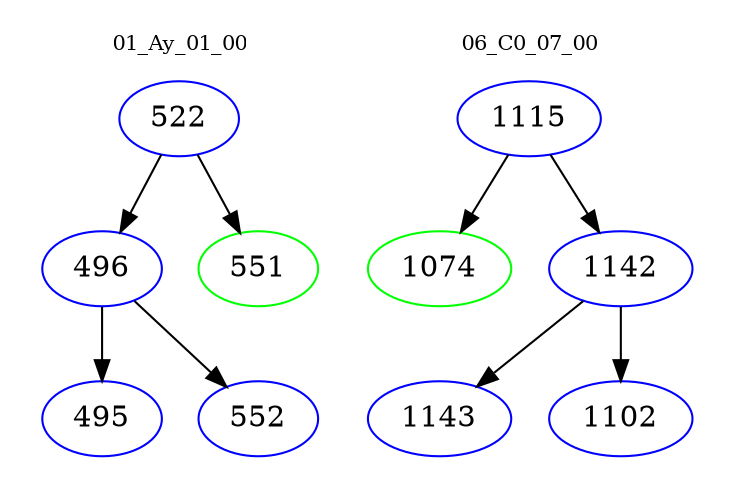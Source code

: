 digraph{
subgraph cluster_0 {
color = white
label = "01_Ay_01_00";
fontsize=10;
T0_522 [label="522", color="blue"]
T0_522 -> T0_496 [color="black"]
T0_496 [label="496", color="blue"]
T0_496 -> T0_495 [color="black"]
T0_495 [label="495", color="blue"]
T0_496 -> T0_552 [color="black"]
T0_552 [label="552", color="blue"]
T0_522 -> T0_551 [color="black"]
T0_551 [label="551", color="green"]
}
subgraph cluster_1 {
color = white
label = "06_C0_07_00";
fontsize=10;
T1_1115 [label="1115", color="blue"]
T1_1115 -> T1_1074 [color="black"]
T1_1074 [label="1074", color="green"]
T1_1115 -> T1_1142 [color="black"]
T1_1142 [label="1142", color="blue"]
T1_1142 -> T1_1143 [color="black"]
T1_1143 [label="1143", color="blue"]
T1_1142 -> T1_1102 [color="black"]
T1_1102 [label="1102", color="blue"]
}
}
